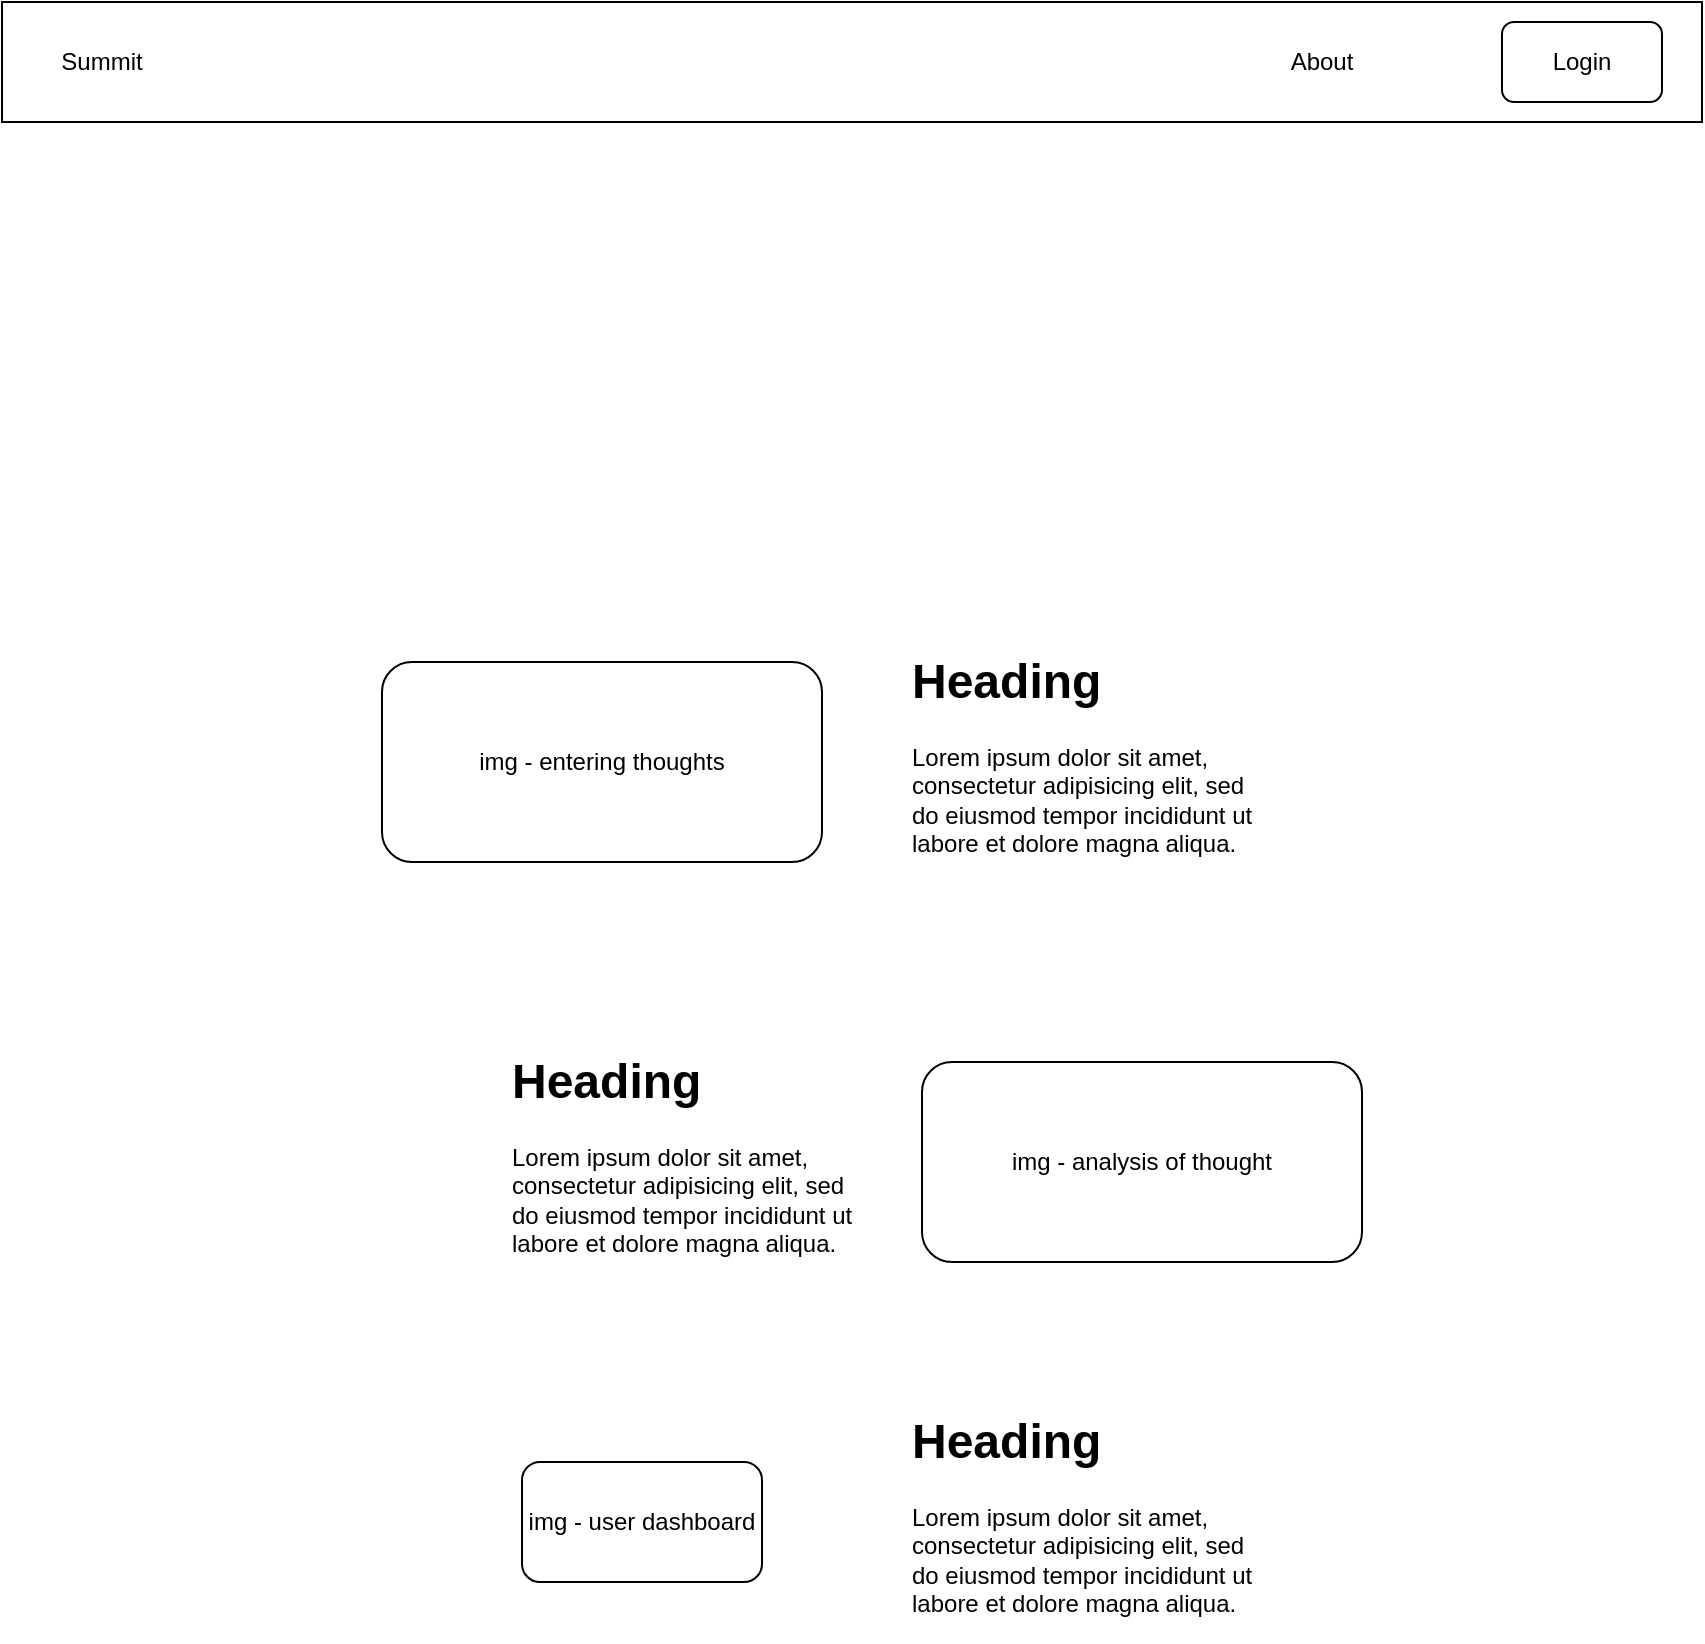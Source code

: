 <mxfile>
    <diagram id="-H72GapIqRC-zOl8V74V" name="Home - Not Logged In">
        <mxGraphModel dx="920" dy="917" grid="1" gridSize="10" guides="1" tooltips="1" connect="1" arrows="1" fold="1" page="1" pageScale="1" pageWidth="850" pageHeight="1100" math="0" shadow="0">
            <root>
                <mxCell id="0"/>
                <mxCell id="1" parent="0"/>
                <mxCell id="13" value="img - analysis of thought" style="rounded=1;whiteSpace=wrap;html=1;" vertex="1" parent="1">
                    <mxGeometry x="460" y="530" width="220" height="100" as="geometry"/>
                </mxCell>
                <mxCell id="2" value="&lt;h1&gt;Heading&lt;/h1&gt;&lt;p&gt;Lorem ipsum dolor sit amet, consectetur adipisicing elit, sed do eiusmod tempor incididunt ut labore et dolore magna aliqua.&lt;/p&gt;" style="text;html=1;strokeColor=none;fillColor=none;spacing=5;spacingTop=-20;whiteSpace=wrap;overflow=hidden;rounded=0;" vertex="1" parent="1">
                    <mxGeometry x="450" y="320" width="190" height="120" as="geometry"/>
                </mxCell>
                <mxCell id="3" value="img - entering thoughts" style="rounded=1;whiteSpace=wrap;html=1;" vertex="1" parent="1">
                    <mxGeometry x="190" y="330" width="220" height="100" as="geometry"/>
                </mxCell>
                <mxCell id="5" value="&lt;h1&gt;Heading&lt;/h1&gt;&lt;p&gt;Lorem ipsum dolor sit amet, consectetur adipisicing elit, sed do eiusmod tempor incididunt ut labore et dolore magna aliqua.&lt;/p&gt;" style="text;html=1;strokeColor=none;fillColor=none;spacing=5;spacingTop=-20;whiteSpace=wrap;overflow=hidden;rounded=0;" vertex="1" parent="1">
                    <mxGeometry x="250" y="520" width="190" height="120" as="geometry"/>
                </mxCell>
                <mxCell id="6" value="" style="rounded=0;whiteSpace=wrap;html=1;" vertex="1" parent="1">
                    <mxGeometry width="850" height="60" as="geometry"/>
                </mxCell>
                <mxCell id="7" value="Login" style="rounded=1;whiteSpace=wrap;html=1;" vertex="1" parent="1">
                    <mxGeometry x="750" y="10" width="80" height="40" as="geometry"/>
                </mxCell>
                <mxCell id="8" value="Summit" style="text;html=1;strokeColor=none;fillColor=none;align=center;verticalAlign=middle;whiteSpace=wrap;rounded=0;" vertex="1" parent="1">
                    <mxGeometry x="20" y="15" width="60" height="30" as="geometry"/>
                </mxCell>
                <mxCell id="10" value="About" style="text;html=1;strokeColor=none;fillColor=none;align=center;verticalAlign=middle;whiteSpace=wrap;rounded=0;" vertex="1" parent="1">
                    <mxGeometry x="630" y="15" width="60" height="30" as="geometry"/>
                </mxCell>
                <mxCell id="11" value="&lt;h1&gt;Heading&lt;/h1&gt;&lt;p&gt;Lorem ipsum dolor sit amet, consectetur adipisicing elit, sed do eiusmod tempor incididunt ut labore et dolore magna aliqua.&lt;/p&gt;" style="text;html=1;strokeColor=none;fillColor=none;spacing=5;spacingTop=-20;whiteSpace=wrap;overflow=hidden;rounded=0;" vertex="1" parent="1">
                    <mxGeometry x="450" y="700" width="190" height="120" as="geometry"/>
                </mxCell>
                <mxCell id="12" value="img - user dashboard" style="rounded=1;whiteSpace=wrap;html=1;" vertex="1" parent="1">
                    <mxGeometry x="260" y="730" width="120" height="60" as="geometry"/>
                </mxCell>
            </root>
        </mxGraphModel>
    </diagram>
</mxfile>